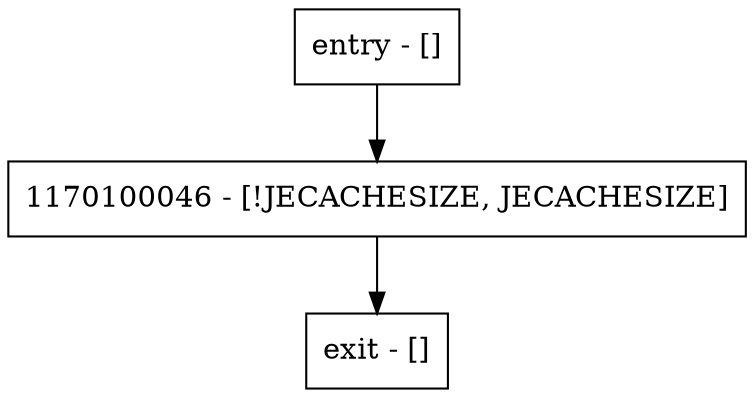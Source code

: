 digraph <init> {
node [shape=record];
entry [label="entry - []"];
exit [label="exit - []"];
1170100046 [label="1170100046 - [!JECACHESIZE, JECACHESIZE]"];
entry;
exit;
entry -> 1170100046;
1170100046 -> exit;
}
